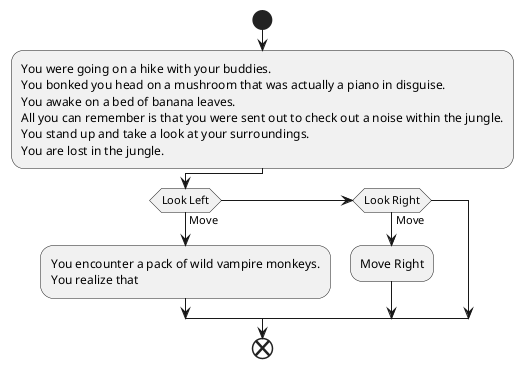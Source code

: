 @startuml

start

:You were going on a hike with your buddies.\nYou bonked you head on a mushroom that was actually a piano in disguise.\nYou awake on a bed of banana leaves.\nAll you can remember is that you were sent out to check out a noise within the jungle.\nYou stand up and take a look at your surroundings.\nYou are lost in the jungle.;

if (Look Left) then (Move)
    :You encounter a pack of wild vampire monkeys.\nYou realize that ;
else if (Look Right) then (Move)
    :Move Right;
endif


end

@enduml